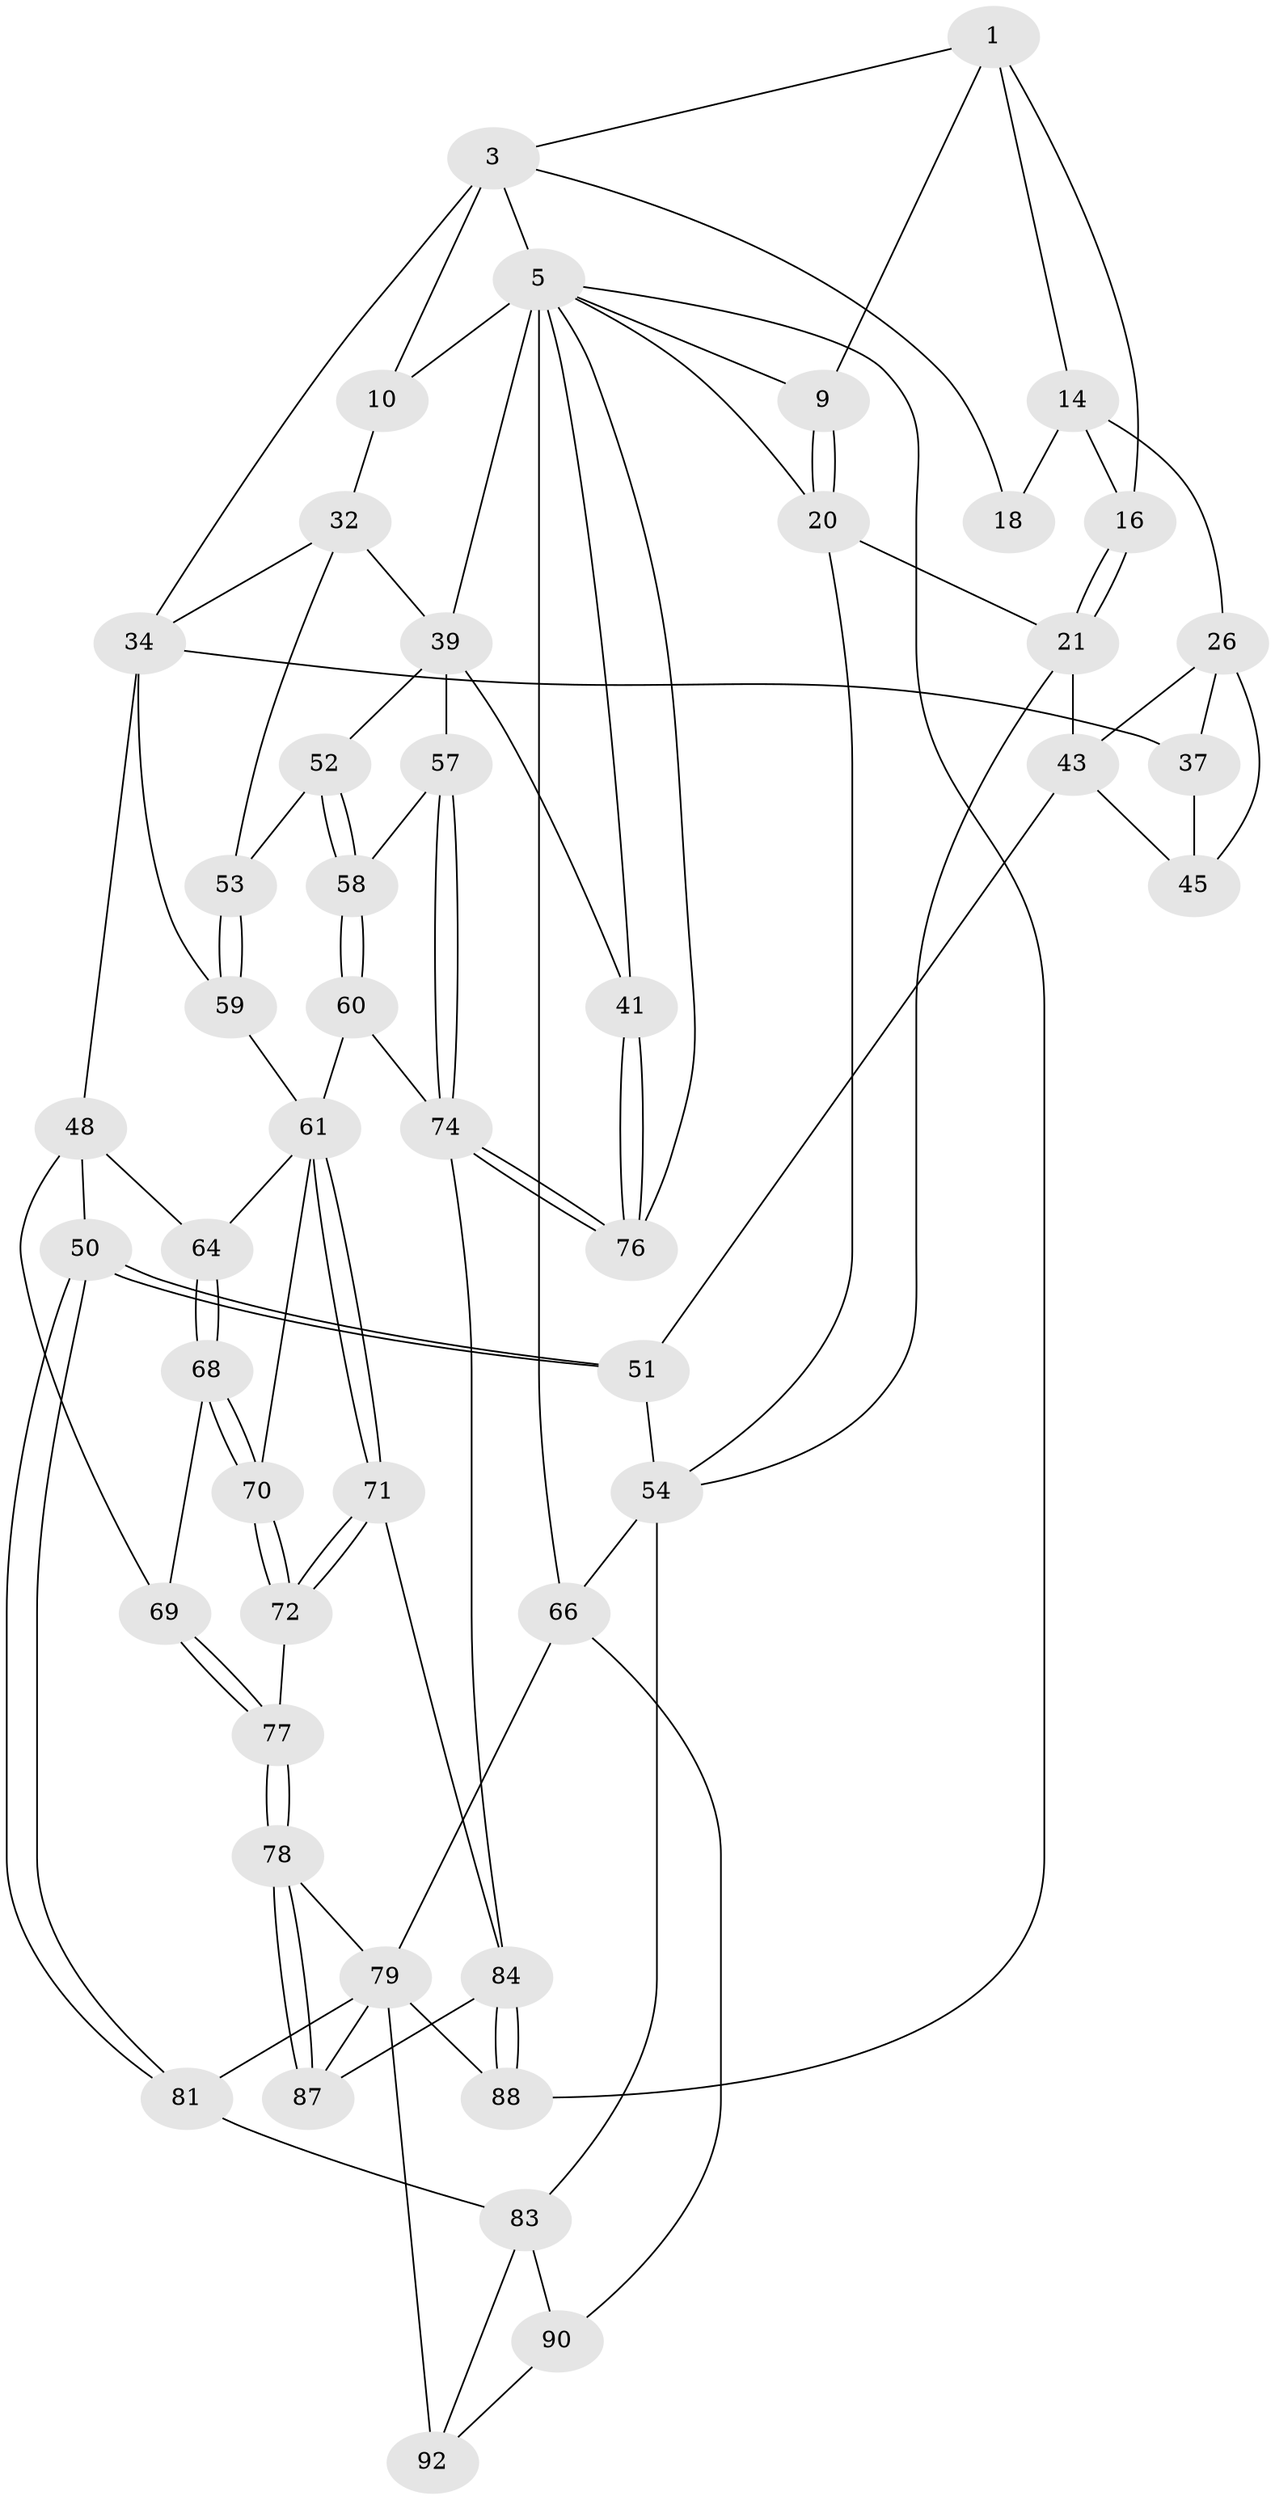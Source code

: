 // original degree distribution, {3: 0.03125, 4: 0.21875, 6: 0.21875, 5: 0.53125}
// Generated by graph-tools (version 1.1) at 2025/28/03/15/25 16:28:10]
// undirected, 48 vertices, 106 edges
graph export_dot {
graph [start="1"]
  node [color=gray90,style=filled];
  1 [pos="+0.20246545849633257+0",super="+2+8"];
  3 [pos="+0.4386754336146018+0",super="+4+13"];
  5 [pos="+1+0",super="+6+86+23"];
  9 [pos="+0.08734479819472038+0.048337471409538854"];
  10 [pos="+0.7989791768181853+0.02168194730030305",super="+11"];
  14 [pos="+0.3246202523450495+0.026733036003983492",super="+19+15"];
  16 [pos="+0.2047047159732298+0.1957123134695782"];
  18 [pos="+0.49593098338109143+0.16370656105939563"];
  20 [pos="+0+0.13449043130986488",super="+22"];
  21 [pos="+0.058816682516017876+0.2889262452496314",super="+44"];
  26 [pos="+0.2839462150424844+0.24017028378395813",super="+36+27"];
  32 [pos="+0.6983542982463913+0.34058811039887044",super="+33"];
  34 [pos="+0.5442413397580143+0.4011305316360812",super="+47+35"];
  37 [pos="+0.4494613996044541+0.2015926287408443",super="+38"];
  39 [pos="+0.8960259267720402+0.3819328744479951",super="+40+42"];
  41 [pos="+1+0.5280504367201343"];
  43 [pos="+0.24102054437263024+0.44978622642119065",super="+46"];
  45 [pos="+0.3684162653198368+0.33598268289207384"];
  48 [pos="+0.3862472272756018+0.5869452248714777",super="+49"];
  50 [pos="+0.3073897414257395+0.6075015993368359"];
  51 [pos="+0.30627738677210836+0.6066909900050464"];
  52 [pos="+0.7170970294405974+0.5674303581012862"];
  53 [pos="+0.6378427758031271+0.5646007753043977"];
  54 [pos="+0.11306900360500141+0.5331638422675812",super="+56+55"];
  57 [pos="+0.9696224908193193+0.553437783919051"];
  58 [pos="+0.8279880570365197+0.6245077857483294"];
  59 [pos="+0.6186981241117812+0.5939665342674851"];
  60 [pos="+0.8066015982709481+0.6782888318204682"];
  61 [pos="+0.6361905644175486+0.730249191802403",super="+62"];
  64 [pos="+0.5328410184315594+0.6684531917948746"];
  66 [pos="+0+0.8242783592894614",super="+67"];
  68 [pos="+0.4964589766716705+0.7240377837517097"];
  69 [pos="+0.4625297455286832+0.7316044100345579"];
  70 [pos="+0.5353414933207067+0.7693605568183066"];
  71 [pos="+0.6165558484533131+0.8386475749934765"];
  72 [pos="+0.5572661549674343+0.8118210500412758"];
  74 [pos="+0.9061578729706211+0.8297749305096396",super="+75"];
  76 [pos="+1+1"];
  77 [pos="+0.44940657324653505+0.8094144719515264"];
  78 [pos="+0.3954882866490595+0.8419899247065682"];
  79 [pos="+0.3142840145102065+0.8279150023686604",super="+80+93"];
  81 [pos="+0.2982005721703473+0.815920309920828",super="+82"];
  83 [pos="+0.1196821072849376+0.8297278098688835",super="+89"];
  84 [pos="+0.7047240022025238+0.8887562808601291",super="+85"];
  87 [pos="+0.5041804426422304+0.9821559807179616"];
  88 [pos="+1+1"];
  90 [pos="+0+0.9187421474726466"];
  92 [pos="+0.15424978542736076+1",super="+95"];
  1 -- 3;
  1 -- 14;
  1 -- 16;
  1 -- 9;
  3 -- 10 [weight=2];
  3 -- 5;
  3 -- 18;
  3 -- 34;
  5 -- 9;
  5 -- 20;
  5 -- 88;
  5 -- 76;
  5 -- 39;
  5 -- 41;
  5 -- 10 [weight=2];
  5 -- 66 [weight=2];
  9 -- 20;
  9 -- 20;
  10 -- 32;
  14 -- 18;
  14 -- 26 [weight=2];
  14 -- 16;
  16 -- 21;
  16 -- 21;
  20 -- 21;
  20 -- 54;
  21 -- 43;
  21 -- 54;
  26 -- 37;
  26 -- 45;
  26 -- 43;
  32 -- 39;
  32 -- 34;
  32 -- 53;
  34 -- 48;
  34 -- 59;
  34 -- 37;
  37 -- 45;
  39 -- 52;
  39 -- 41;
  39 -- 57;
  41 -- 76;
  41 -- 76;
  43 -- 51;
  43 -- 45;
  48 -- 64;
  48 -- 50;
  48 -- 69;
  50 -- 51;
  50 -- 51;
  50 -- 81;
  50 -- 81;
  51 -- 54;
  52 -- 53;
  52 -- 58;
  52 -- 58;
  53 -- 59;
  53 -- 59;
  54 -- 66;
  54 -- 83;
  57 -- 58;
  57 -- 74;
  57 -- 74;
  58 -- 60;
  58 -- 60;
  59 -- 61;
  60 -- 61;
  60 -- 74;
  61 -- 71;
  61 -- 71;
  61 -- 64;
  61 -- 70;
  64 -- 68;
  64 -- 68;
  66 -- 90;
  66 -- 79;
  68 -- 69;
  68 -- 70;
  68 -- 70;
  69 -- 77;
  69 -- 77;
  70 -- 72;
  70 -- 72;
  71 -- 72;
  71 -- 72;
  71 -- 84;
  72 -- 77;
  74 -- 76;
  74 -- 76;
  74 -- 84;
  77 -- 78;
  77 -- 78;
  78 -- 79;
  78 -- 87;
  78 -- 87;
  79 -- 81 [weight=2];
  79 -- 92 [weight=2];
  79 -- 87;
  79 -- 88;
  81 -- 83;
  83 -- 90;
  83 -- 92;
  84 -- 88;
  84 -- 88;
  84 -- 87;
  90 -- 92;
}
